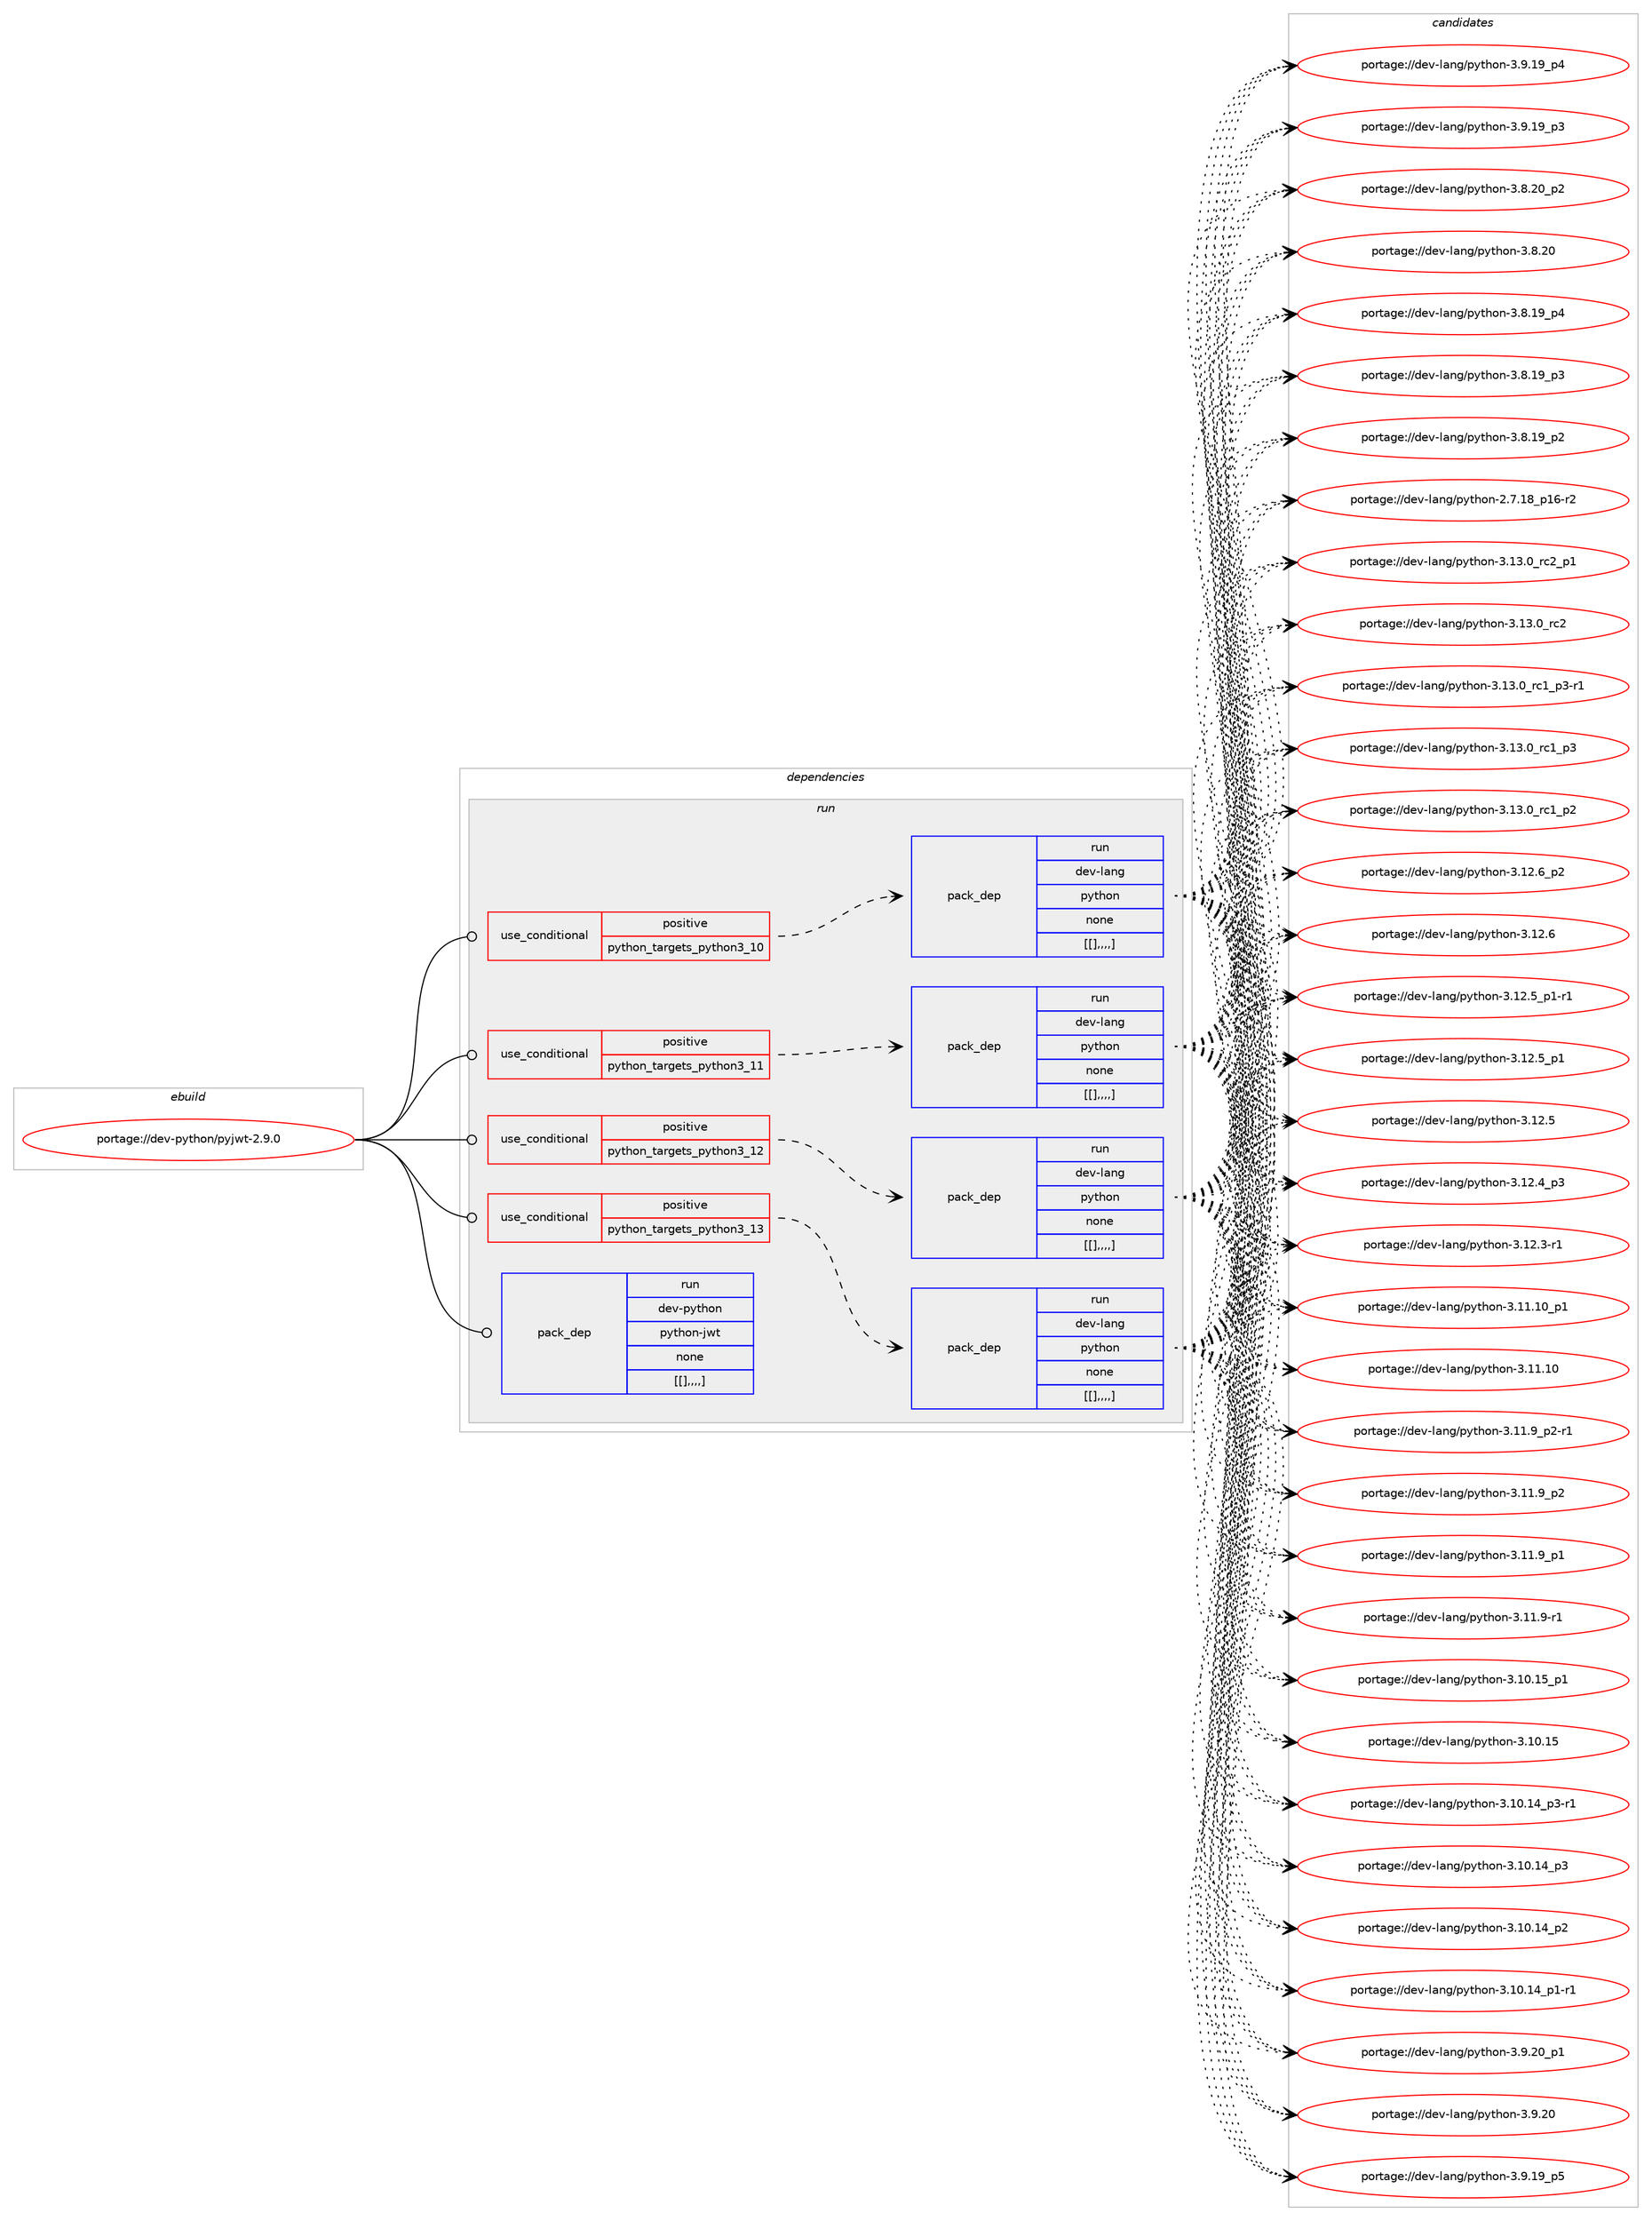 digraph prolog {

# *************
# Graph options
# *************

newrank=true;
concentrate=true;
compound=true;
graph [rankdir=LR,fontname=Helvetica,fontsize=10,ranksep=1.5];#, ranksep=2.5, nodesep=0.2];
edge  [arrowhead=vee];
node  [fontname=Helvetica,fontsize=10];

# **********
# The ebuild
# **********

subgraph cluster_leftcol {
color=gray;
label=<<i>ebuild</i>>;
id [label="portage://dev-python/pyjwt-2.9.0", color=red, width=4, href="../dev-python/pyjwt-2.9.0.svg"];
}

# ****************
# The dependencies
# ****************

subgraph cluster_midcol {
color=gray;
label=<<i>dependencies</i>>;
subgraph cluster_compile {
fillcolor="#eeeeee";
style=filled;
label=<<i>compile</i>>;
}
subgraph cluster_compileandrun {
fillcolor="#eeeeee";
style=filled;
label=<<i>compile and run</i>>;
}
subgraph cluster_run {
fillcolor="#eeeeee";
style=filled;
label=<<i>run</i>>;
subgraph cond38521 {
dependency159489 [label=<<TABLE BORDER="0" CELLBORDER="1" CELLSPACING="0" CELLPADDING="4"><TR><TD ROWSPAN="3" CELLPADDING="10">use_conditional</TD></TR><TR><TD>positive</TD></TR><TR><TD>python_targets_python3_10</TD></TR></TABLE>>, shape=none, color=red];
subgraph pack119743 {
dependency159490 [label=<<TABLE BORDER="0" CELLBORDER="1" CELLSPACING="0" CELLPADDING="4" WIDTH="220"><TR><TD ROWSPAN="6" CELLPADDING="30">pack_dep</TD></TR><TR><TD WIDTH="110">run</TD></TR><TR><TD>dev-lang</TD></TR><TR><TD>python</TD></TR><TR><TD>none</TD></TR><TR><TD>[[],,,,]</TD></TR></TABLE>>, shape=none, color=blue];
}
dependency159489:e -> dependency159490:w [weight=20,style="dashed",arrowhead="vee"];
}
id:e -> dependency159489:w [weight=20,style="solid",arrowhead="odot"];
subgraph cond38522 {
dependency159491 [label=<<TABLE BORDER="0" CELLBORDER="1" CELLSPACING="0" CELLPADDING="4"><TR><TD ROWSPAN="3" CELLPADDING="10">use_conditional</TD></TR><TR><TD>positive</TD></TR><TR><TD>python_targets_python3_11</TD></TR></TABLE>>, shape=none, color=red];
subgraph pack119744 {
dependency159492 [label=<<TABLE BORDER="0" CELLBORDER="1" CELLSPACING="0" CELLPADDING="4" WIDTH="220"><TR><TD ROWSPAN="6" CELLPADDING="30">pack_dep</TD></TR><TR><TD WIDTH="110">run</TD></TR><TR><TD>dev-lang</TD></TR><TR><TD>python</TD></TR><TR><TD>none</TD></TR><TR><TD>[[],,,,]</TD></TR></TABLE>>, shape=none, color=blue];
}
dependency159491:e -> dependency159492:w [weight=20,style="dashed",arrowhead="vee"];
}
id:e -> dependency159491:w [weight=20,style="solid",arrowhead="odot"];
subgraph cond38523 {
dependency159493 [label=<<TABLE BORDER="0" CELLBORDER="1" CELLSPACING="0" CELLPADDING="4"><TR><TD ROWSPAN="3" CELLPADDING="10">use_conditional</TD></TR><TR><TD>positive</TD></TR><TR><TD>python_targets_python3_12</TD></TR></TABLE>>, shape=none, color=red];
subgraph pack119745 {
dependency159494 [label=<<TABLE BORDER="0" CELLBORDER="1" CELLSPACING="0" CELLPADDING="4" WIDTH="220"><TR><TD ROWSPAN="6" CELLPADDING="30">pack_dep</TD></TR><TR><TD WIDTH="110">run</TD></TR><TR><TD>dev-lang</TD></TR><TR><TD>python</TD></TR><TR><TD>none</TD></TR><TR><TD>[[],,,,]</TD></TR></TABLE>>, shape=none, color=blue];
}
dependency159493:e -> dependency159494:w [weight=20,style="dashed",arrowhead="vee"];
}
id:e -> dependency159493:w [weight=20,style="solid",arrowhead="odot"];
subgraph cond38524 {
dependency159495 [label=<<TABLE BORDER="0" CELLBORDER="1" CELLSPACING="0" CELLPADDING="4"><TR><TD ROWSPAN="3" CELLPADDING="10">use_conditional</TD></TR><TR><TD>positive</TD></TR><TR><TD>python_targets_python3_13</TD></TR></TABLE>>, shape=none, color=red];
subgraph pack119746 {
dependency159496 [label=<<TABLE BORDER="0" CELLBORDER="1" CELLSPACING="0" CELLPADDING="4" WIDTH="220"><TR><TD ROWSPAN="6" CELLPADDING="30">pack_dep</TD></TR><TR><TD WIDTH="110">run</TD></TR><TR><TD>dev-lang</TD></TR><TR><TD>python</TD></TR><TR><TD>none</TD></TR><TR><TD>[[],,,,]</TD></TR></TABLE>>, shape=none, color=blue];
}
dependency159495:e -> dependency159496:w [weight=20,style="dashed",arrowhead="vee"];
}
id:e -> dependency159495:w [weight=20,style="solid",arrowhead="odot"];
subgraph pack119747 {
dependency159497 [label=<<TABLE BORDER="0" CELLBORDER="1" CELLSPACING="0" CELLPADDING="4" WIDTH="220"><TR><TD ROWSPAN="6" CELLPADDING="30">pack_dep</TD></TR><TR><TD WIDTH="110">run</TD></TR><TR><TD>dev-python</TD></TR><TR><TD>python-jwt</TD></TR><TR><TD>none</TD></TR><TR><TD>[[],,,,]</TD></TR></TABLE>>, shape=none, color=blue];
}
id:e -> dependency159497:w [weight=20,style="solid",arrowhead="odot"];
}
}

# **************
# The candidates
# **************

subgraph cluster_choices {
rank=same;
color=gray;
label=<<i>candidates</i>>;

subgraph choice119743 {
color=black;
nodesep=1;
choice100101118451089711010347112121116104111110455146495146489511499509511249 [label="portage://dev-lang/python-3.13.0_rc2_p1", color=red, width=4,href="../dev-lang/python-3.13.0_rc2_p1.svg"];
choice10010111845108971101034711212111610411111045514649514648951149950 [label="portage://dev-lang/python-3.13.0_rc2", color=red, width=4,href="../dev-lang/python-3.13.0_rc2.svg"];
choice1001011184510897110103471121211161041111104551464951464895114994995112514511449 [label="portage://dev-lang/python-3.13.0_rc1_p3-r1", color=red, width=4,href="../dev-lang/python-3.13.0_rc1_p3-r1.svg"];
choice100101118451089711010347112121116104111110455146495146489511499499511251 [label="portage://dev-lang/python-3.13.0_rc1_p3", color=red, width=4,href="../dev-lang/python-3.13.0_rc1_p3.svg"];
choice100101118451089711010347112121116104111110455146495146489511499499511250 [label="portage://dev-lang/python-3.13.0_rc1_p2", color=red, width=4,href="../dev-lang/python-3.13.0_rc1_p2.svg"];
choice100101118451089711010347112121116104111110455146495046549511250 [label="portage://dev-lang/python-3.12.6_p2", color=red, width=4,href="../dev-lang/python-3.12.6_p2.svg"];
choice10010111845108971101034711212111610411111045514649504654 [label="portage://dev-lang/python-3.12.6", color=red, width=4,href="../dev-lang/python-3.12.6.svg"];
choice1001011184510897110103471121211161041111104551464950465395112494511449 [label="portage://dev-lang/python-3.12.5_p1-r1", color=red, width=4,href="../dev-lang/python-3.12.5_p1-r1.svg"];
choice100101118451089711010347112121116104111110455146495046539511249 [label="portage://dev-lang/python-3.12.5_p1", color=red, width=4,href="../dev-lang/python-3.12.5_p1.svg"];
choice10010111845108971101034711212111610411111045514649504653 [label="portage://dev-lang/python-3.12.5", color=red, width=4,href="../dev-lang/python-3.12.5.svg"];
choice100101118451089711010347112121116104111110455146495046529511251 [label="portage://dev-lang/python-3.12.4_p3", color=red, width=4,href="../dev-lang/python-3.12.4_p3.svg"];
choice100101118451089711010347112121116104111110455146495046514511449 [label="portage://dev-lang/python-3.12.3-r1", color=red, width=4,href="../dev-lang/python-3.12.3-r1.svg"];
choice10010111845108971101034711212111610411111045514649494649489511249 [label="portage://dev-lang/python-3.11.10_p1", color=red, width=4,href="../dev-lang/python-3.11.10_p1.svg"];
choice1001011184510897110103471121211161041111104551464949464948 [label="portage://dev-lang/python-3.11.10", color=red, width=4,href="../dev-lang/python-3.11.10.svg"];
choice1001011184510897110103471121211161041111104551464949465795112504511449 [label="portage://dev-lang/python-3.11.9_p2-r1", color=red, width=4,href="../dev-lang/python-3.11.9_p2-r1.svg"];
choice100101118451089711010347112121116104111110455146494946579511250 [label="portage://dev-lang/python-3.11.9_p2", color=red, width=4,href="../dev-lang/python-3.11.9_p2.svg"];
choice100101118451089711010347112121116104111110455146494946579511249 [label="portage://dev-lang/python-3.11.9_p1", color=red, width=4,href="../dev-lang/python-3.11.9_p1.svg"];
choice100101118451089711010347112121116104111110455146494946574511449 [label="portage://dev-lang/python-3.11.9-r1", color=red, width=4,href="../dev-lang/python-3.11.9-r1.svg"];
choice10010111845108971101034711212111610411111045514649484649539511249 [label="portage://dev-lang/python-3.10.15_p1", color=red, width=4,href="../dev-lang/python-3.10.15_p1.svg"];
choice1001011184510897110103471121211161041111104551464948464953 [label="portage://dev-lang/python-3.10.15", color=red, width=4,href="../dev-lang/python-3.10.15.svg"];
choice100101118451089711010347112121116104111110455146494846495295112514511449 [label="portage://dev-lang/python-3.10.14_p3-r1", color=red, width=4,href="../dev-lang/python-3.10.14_p3-r1.svg"];
choice10010111845108971101034711212111610411111045514649484649529511251 [label="portage://dev-lang/python-3.10.14_p3", color=red, width=4,href="../dev-lang/python-3.10.14_p3.svg"];
choice10010111845108971101034711212111610411111045514649484649529511250 [label="portage://dev-lang/python-3.10.14_p2", color=red, width=4,href="../dev-lang/python-3.10.14_p2.svg"];
choice100101118451089711010347112121116104111110455146494846495295112494511449 [label="portage://dev-lang/python-3.10.14_p1-r1", color=red, width=4,href="../dev-lang/python-3.10.14_p1-r1.svg"];
choice100101118451089711010347112121116104111110455146574650489511249 [label="portage://dev-lang/python-3.9.20_p1", color=red, width=4,href="../dev-lang/python-3.9.20_p1.svg"];
choice10010111845108971101034711212111610411111045514657465048 [label="portage://dev-lang/python-3.9.20", color=red, width=4,href="../dev-lang/python-3.9.20.svg"];
choice100101118451089711010347112121116104111110455146574649579511253 [label="portage://dev-lang/python-3.9.19_p5", color=red, width=4,href="../dev-lang/python-3.9.19_p5.svg"];
choice100101118451089711010347112121116104111110455146574649579511252 [label="portage://dev-lang/python-3.9.19_p4", color=red, width=4,href="../dev-lang/python-3.9.19_p4.svg"];
choice100101118451089711010347112121116104111110455146574649579511251 [label="portage://dev-lang/python-3.9.19_p3", color=red, width=4,href="../dev-lang/python-3.9.19_p3.svg"];
choice100101118451089711010347112121116104111110455146564650489511250 [label="portage://dev-lang/python-3.8.20_p2", color=red, width=4,href="../dev-lang/python-3.8.20_p2.svg"];
choice10010111845108971101034711212111610411111045514656465048 [label="portage://dev-lang/python-3.8.20", color=red, width=4,href="../dev-lang/python-3.8.20.svg"];
choice100101118451089711010347112121116104111110455146564649579511252 [label="portage://dev-lang/python-3.8.19_p4", color=red, width=4,href="../dev-lang/python-3.8.19_p4.svg"];
choice100101118451089711010347112121116104111110455146564649579511251 [label="portage://dev-lang/python-3.8.19_p3", color=red, width=4,href="../dev-lang/python-3.8.19_p3.svg"];
choice100101118451089711010347112121116104111110455146564649579511250 [label="portage://dev-lang/python-3.8.19_p2", color=red, width=4,href="../dev-lang/python-3.8.19_p2.svg"];
choice100101118451089711010347112121116104111110455046554649569511249544511450 [label="portage://dev-lang/python-2.7.18_p16-r2", color=red, width=4,href="../dev-lang/python-2.7.18_p16-r2.svg"];
dependency159490:e -> choice100101118451089711010347112121116104111110455146495146489511499509511249:w [style=dotted,weight="100"];
dependency159490:e -> choice10010111845108971101034711212111610411111045514649514648951149950:w [style=dotted,weight="100"];
dependency159490:e -> choice1001011184510897110103471121211161041111104551464951464895114994995112514511449:w [style=dotted,weight="100"];
dependency159490:e -> choice100101118451089711010347112121116104111110455146495146489511499499511251:w [style=dotted,weight="100"];
dependency159490:e -> choice100101118451089711010347112121116104111110455146495146489511499499511250:w [style=dotted,weight="100"];
dependency159490:e -> choice100101118451089711010347112121116104111110455146495046549511250:w [style=dotted,weight="100"];
dependency159490:e -> choice10010111845108971101034711212111610411111045514649504654:w [style=dotted,weight="100"];
dependency159490:e -> choice1001011184510897110103471121211161041111104551464950465395112494511449:w [style=dotted,weight="100"];
dependency159490:e -> choice100101118451089711010347112121116104111110455146495046539511249:w [style=dotted,weight="100"];
dependency159490:e -> choice10010111845108971101034711212111610411111045514649504653:w [style=dotted,weight="100"];
dependency159490:e -> choice100101118451089711010347112121116104111110455146495046529511251:w [style=dotted,weight="100"];
dependency159490:e -> choice100101118451089711010347112121116104111110455146495046514511449:w [style=dotted,weight="100"];
dependency159490:e -> choice10010111845108971101034711212111610411111045514649494649489511249:w [style=dotted,weight="100"];
dependency159490:e -> choice1001011184510897110103471121211161041111104551464949464948:w [style=dotted,weight="100"];
dependency159490:e -> choice1001011184510897110103471121211161041111104551464949465795112504511449:w [style=dotted,weight="100"];
dependency159490:e -> choice100101118451089711010347112121116104111110455146494946579511250:w [style=dotted,weight="100"];
dependency159490:e -> choice100101118451089711010347112121116104111110455146494946579511249:w [style=dotted,weight="100"];
dependency159490:e -> choice100101118451089711010347112121116104111110455146494946574511449:w [style=dotted,weight="100"];
dependency159490:e -> choice10010111845108971101034711212111610411111045514649484649539511249:w [style=dotted,weight="100"];
dependency159490:e -> choice1001011184510897110103471121211161041111104551464948464953:w [style=dotted,weight="100"];
dependency159490:e -> choice100101118451089711010347112121116104111110455146494846495295112514511449:w [style=dotted,weight="100"];
dependency159490:e -> choice10010111845108971101034711212111610411111045514649484649529511251:w [style=dotted,weight="100"];
dependency159490:e -> choice10010111845108971101034711212111610411111045514649484649529511250:w [style=dotted,weight="100"];
dependency159490:e -> choice100101118451089711010347112121116104111110455146494846495295112494511449:w [style=dotted,weight="100"];
dependency159490:e -> choice100101118451089711010347112121116104111110455146574650489511249:w [style=dotted,weight="100"];
dependency159490:e -> choice10010111845108971101034711212111610411111045514657465048:w [style=dotted,weight="100"];
dependency159490:e -> choice100101118451089711010347112121116104111110455146574649579511253:w [style=dotted,weight="100"];
dependency159490:e -> choice100101118451089711010347112121116104111110455146574649579511252:w [style=dotted,weight="100"];
dependency159490:e -> choice100101118451089711010347112121116104111110455146574649579511251:w [style=dotted,weight="100"];
dependency159490:e -> choice100101118451089711010347112121116104111110455146564650489511250:w [style=dotted,weight="100"];
dependency159490:e -> choice10010111845108971101034711212111610411111045514656465048:w [style=dotted,weight="100"];
dependency159490:e -> choice100101118451089711010347112121116104111110455146564649579511252:w [style=dotted,weight="100"];
dependency159490:e -> choice100101118451089711010347112121116104111110455146564649579511251:w [style=dotted,weight="100"];
dependency159490:e -> choice100101118451089711010347112121116104111110455146564649579511250:w [style=dotted,weight="100"];
dependency159490:e -> choice100101118451089711010347112121116104111110455046554649569511249544511450:w [style=dotted,weight="100"];
}
subgraph choice119744 {
color=black;
nodesep=1;
choice100101118451089711010347112121116104111110455146495146489511499509511249 [label="portage://dev-lang/python-3.13.0_rc2_p1", color=red, width=4,href="../dev-lang/python-3.13.0_rc2_p1.svg"];
choice10010111845108971101034711212111610411111045514649514648951149950 [label="portage://dev-lang/python-3.13.0_rc2", color=red, width=4,href="../dev-lang/python-3.13.0_rc2.svg"];
choice1001011184510897110103471121211161041111104551464951464895114994995112514511449 [label="portage://dev-lang/python-3.13.0_rc1_p3-r1", color=red, width=4,href="../dev-lang/python-3.13.0_rc1_p3-r1.svg"];
choice100101118451089711010347112121116104111110455146495146489511499499511251 [label="portage://dev-lang/python-3.13.0_rc1_p3", color=red, width=4,href="../dev-lang/python-3.13.0_rc1_p3.svg"];
choice100101118451089711010347112121116104111110455146495146489511499499511250 [label="portage://dev-lang/python-3.13.0_rc1_p2", color=red, width=4,href="../dev-lang/python-3.13.0_rc1_p2.svg"];
choice100101118451089711010347112121116104111110455146495046549511250 [label="portage://dev-lang/python-3.12.6_p2", color=red, width=4,href="../dev-lang/python-3.12.6_p2.svg"];
choice10010111845108971101034711212111610411111045514649504654 [label="portage://dev-lang/python-3.12.6", color=red, width=4,href="../dev-lang/python-3.12.6.svg"];
choice1001011184510897110103471121211161041111104551464950465395112494511449 [label="portage://dev-lang/python-3.12.5_p1-r1", color=red, width=4,href="../dev-lang/python-3.12.5_p1-r1.svg"];
choice100101118451089711010347112121116104111110455146495046539511249 [label="portage://dev-lang/python-3.12.5_p1", color=red, width=4,href="../dev-lang/python-3.12.5_p1.svg"];
choice10010111845108971101034711212111610411111045514649504653 [label="portage://dev-lang/python-3.12.5", color=red, width=4,href="../dev-lang/python-3.12.5.svg"];
choice100101118451089711010347112121116104111110455146495046529511251 [label="portage://dev-lang/python-3.12.4_p3", color=red, width=4,href="../dev-lang/python-3.12.4_p3.svg"];
choice100101118451089711010347112121116104111110455146495046514511449 [label="portage://dev-lang/python-3.12.3-r1", color=red, width=4,href="../dev-lang/python-3.12.3-r1.svg"];
choice10010111845108971101034711212111610411111045514649494649489511249 [label="portage://dev-lang/python-3.11.10_p1", color=red, width=4,href="../dev-lang/python-3.11.10_p1.svg"];
choice1001011184510897110103471121211161041111104551464949464948 [label="portage://dev-lang/python-3.11.10", color=red, width=4,href="../dev-lang/python-3.11.10.svg"];
choice1001011184510897110103471121211161041111104551464949465795112504511449 [label="portage://dev-lang/python-3.11.9_p2-r1", color=red, width=4,href="../dev-lang/python-3.11.9_p2-r1.svg"];
choice100101118451089711010347112121116104111110455146494946579511250 [label="portage://dev-lang/python-3.11.9_p2", color=red, width=4,href="../dev-lang/python-3.11.9_p2.svg"];
choice100101118451089711010347112121116104111110455146494946579511249 [label="portage://dev-lang/python-3.11.9_p1", color=red, width=4,href="../dev-lang/python-3.11.9_p1.svg"];
choice100101118451089711010347112121116104111110455146494946574511449 [label="portage://dev-lang/python-3.11.9-r1", color=red, width=4,href="../dev-lang/python-3.11.9-r1.svg"];
choice10010111845108971101034711212111610411111045514649484649539511249 [label="portage://dev-lang/python-3.10.15_p1", color=red, width=4,href="../dev-lang/python-3.10.15_p1.svg"];
choice1001011184510897110103471121211161041111104551464948464953 [label="portage://dev-lang/python-3.10.15", color=red, width=4,href="../dev-lang/python-3.10.15.svg"];
choice100101118451089711010347112121116104111110455146494846495295112514511449 [label="portage://dev-lang/python-3.10.14_p3-r1", color=red, width=4,href="../dev-lang/python-3.10.14_p3-r1.svg"];
choice10010111845108971101034711212111610411111045514649484649529511251 [label="portage://dev-lang/python-3.10.14_p3", color=red, width=4,href="../dev-lang/python-3.10.14_p3.svg"];
choice10010111845108971101034711212111610411111045514649484649529511250 [label="portage://dev-lang/python-3.10.14_p2", color=red, width=4,href="../dev-lang/python-3.10.14_p2.svg"];
choice100101118451089711010347112121116104111110455146494846495295112494511449 [label="portage://dev-lang/python-3.10.14_p1-r1", color=red, width=4,href="../dev-lang/python-3.10.14_p1-r1.svg"];
choice100101118451089711010347112121116104111110455146574650489511249 [label="portage://dev-lang/python-3.9.20_p1", color=red, width=4,href="../dev-lang/python-3.9.20_p1.svg"];
choice10010111845108971101034711212111610411111045514657465048 [label="portage://dev-lang/python-3.9.20", color=red, width=4,href="../dev-lang/python-3.9.20.svg"];
choice100101118451089711010347112121116104111110455146574649579511253 [label="portage://dev-lang/python-3.9.19_p5", color=red, width=4,href="../dev-lang/python-3.9.19_p5.svg"];
choice100101118451089711010347112121116104111110455146574649579511252 [label="portage://dev-lang/python-3.9.19_p4", color=red, width=4,href="../dev-lang/python-3.9.19_p4.svg"];
choice100101118451089711010347112121116104111110455146574649579511251 [label="portage://dev-lang/python-3.9.19_p3", color=red, width=4,href="../dev-lang/python-3.9.19_p3.svg"];
choice100101118451089711010347112121116104111110455146564650489511250 [label="portage://dev-lang/python-3.8.20_p2", color=red, width=4,href="../dev-lang/python-3.8.20_p2.svg"];
choice10010111845108971101034711212111610411111045514656465048 [label="portage://dev-lang/python-3.8.20", color=red, width=4,href="../dev-lang/python-3.8.20.svg"];
choice100101118451089711010347112121116104111110455146564649579511252 [label="portage://dev-lang/python-3.8.19_p4", color=red, width=4,href="../dev-lang/python-3.8.19_p4.svg"];
choice100101118451089711010347112121116104111110455146564649579511251 [label="portage://dev-lang/python-3.8.19_p3", color=red, width=4,href="../dev-lang/python-3.8.19_p3.svg"];
choice100101118451089711010347112121116104111110455146564649579511250 [label="portage://dev-lang/python-3.8.19_p2", color=red, width=4,href="../dev-lang/python-3.8.19_p2.svg"];
choice100101118451089711010347112121116104111110455046554649569511249544511450 [label="portage://dev-lang/python-2.7.18_p16-r2", color=red, width=4,href="../dev-lang/python-2.7.18_p16-r2.svg"];
dependency159492:e -> choice100101118451089711010347112121116104111110455146495146489511499509511249:w [style=dotted,weight="100"];
dependency159492:e -> choice10010111845108971101034711212111610411111045514649514648951149950:w [style=dotted,weight="100"];
dependency159492:e -> choice1001011184510897110103471121211161041111104551464951464895114994995112514511449:w [style=dotted,weight="100"];
dependency159492:e -> choice100101118451089711010347112121116104111110455146495146489511499499511251:w [style=dotted,weight="100"];
dependency159492:e -> choice100101118451089711010347112121116104111110455146495146489511499499511250:w [style=dotted,weight="100"];
dependency159492:e -> choice100101118451089711010347112121116104111110455146495046549511250:w [style=dotted,weight="100"];
dependency159492:e -> choice10010111845108971101034711212111610411111045514649504654:w [style=dotted,weight="100"];
dependency159492:e -> choice1001011184510897110103471121211161041111104551464950465395112494511449:w [style=dotted,weight="100"];
dependency159492:e -> choice100101118451089711010347112121116104111110455146495046539511249:w [style=dotted,weight="100"];
dependency159492:e -> choice10010111845108971101034711212111610411111045514649504653:w [style=dotted,weight="100"];
dependency159492:e -> choice100101118451089711010347112121116104111110455146495046529511251:w [style=dotted,weight="100"];
dependency159492:e -> choice100101118451089711010347112121116104111110455146495046514511449:w [style=dotted,weight="100"];
dependency159492:e -> choice10010111845108971101034711212111610411111045514649494649489511249:w [style=dotted,weight="100"];
dependency159492:e -> choice1001011184510897110103471121211161041111104551464949464948:w [style=dotted,weight="100"];
dependency159492:e -> choice1001011184510897110103471121211161041111104551464949465795112504511449:w [style=dotted,weight="100"];
dependency159492:e -> choice100101118451089711010347112121116104111110455146494946579511250:w [style=dotted,weight="100"];
dependency159492:e -> choice100101118451089711010347112121116104111110455146494946579511249:w [style=dotted,weight="100"];
dependency159492:e -> choice100101118451089711010347112121116104111110455146494946574511449:w [style=dotted,weight="100"];
dependency159492:e -> choice10010111845108971101034711212111610411111045514649484649539511249:w [style=dotted,weight="100"];
dependency159492:e -> choice1001011184510897110103471121211161041111104551464948464953:w [style=dotted,weight="100"];
dependency159492:e -> choice100101118451089711010347112121116104111110455146494846495295112514511449:w [style=dotted,weight="100"];
dependency159492:e -> choice10010111845108971101034711212111610411111045514649484649529511251:w [style=dotted,weight="100"];
dependency159492:e -> choice10010111845108971101034711212111610411111045514649484649529511250:w [style=dotted,weight="100"];
dependency159492:e -> choice100101118451089711010347112121116104111110455146494846495295112494511449:w [style=dotted,weight="100"];
dependency159492:e -> choice100101118451089711010347112121116104111110455146574650489511249:w [style=dotted,weight="100"];
dependency159492:e -> choice10010111845108971101034711212111610411111045514657465048:w [style=dotted,weight="100"];
dependency159492:e -> choice100101118451089711010347112121116104111110455146574649579511253:w [style=dotted,weight="100"];
dependency159492:e -> choice100101118451089711010347112121116104111110455146574649579511252:w [style=dotted,weight="100"];
dependency159492:e -> choice100101118451089711010347112121116104111110455146574649579511251:w [style=dotted,weight="100"];
dependency159492:e -> choice100101118451089711010347112121116104111110455146564650489511250:w [style=dotted,weight="100"];
dependency159492:e -> choice10010111845108971101034711212111610411111045514656465048:w [style=dotted,weight="100"];
dependency159492:e -> choice100101118451089711010347112121116104111110455146564649579511252:w [style=dotted,weight="100"];
dependency159492:e -> choice100101118451089711010347112121116104111110455146564649579511251:w [style=dotted,weight="100"];
dependency159492:e -> choice100101118451089711010347112121116104111110455146564649579511250:w [style=dotted,weight="100"];
dependency159492:e -> choice100101118451089711010347112121116104111110455046554649569511249544511450:w [style=dotted,weight="100"];
}
subgraph choice119745 {
color=black;
nodesep=1;
choice100101118451089711010347112121116104111110455146495146489511499509511249 [label="portage://dev-lang/python-3.13.0_rc2_p1", color=red, width=4,href="../dev-lang/python-3.13.0_rc2_p1.svg"];
choice10010111845108971101034711212111610411111045514649514648951149950 [label="portage://dev-lang/python-3.13.0_rc2", color=red, width=4,href="../dev-lang/python-3.13.0_rc2.svg"];
choice1001011184510897110103471121211161041111104551464951464895114994995112514511449 [label="portage://dev-lang/python-3.13.0_rc1_p3-r1", color=red, width=4,href="../dev-lang/python-3.13.0_rc1_p3-r1.svg"];
choice100101118451089711010347112121116104111110455146495146489511499499511251 [label="portage://dev-lang/python-3.13.0_rc1_p3", color=red, width=4,href="../dev-lang/python-3.13.0_rc1_p3.svg"];
choice100101118451089711010347112121116104111110455146495146489511499499511250 [label="portage://dev-lang/python-3.13.0_rc1_p2", color=red, width=4,href="../dev-lang/python-3.13.0_rc1_p2.svg"];
choice100101118451089711010347112121116104111110455146495046549511250 [label="portage://dev-lang/python-3.12.6_p2", color=red, width=4,href="../dev-lang/python-3.12.6_p2.svg"];
choice10010111845108971101034711212111610411111045514649504654 [label="portage://dev-lang/python-3.12.6", color=red, width=4,href="../dev-lang/python-3.12.6.svg"];
choice1001011184510897110103471121211161041111104551464950465395112494511449 [label="portage://dev-lang/python-3.12.5_p1-r1", color=red, width=4,href="../dev-lang/python-3.12.5_p1-r1.svg"];
choice100101118451089711010347112121116104111110455146495046539511249 [label="portage://dev-lang/python-3.12.5_p1", color=red, width=4,href="../dev-lang/python-3.12.5_p1.svg"];
choice10010111845108971101034711212111610411111045514649504653 [label="portage://dev-lang/python-3.12.5", color=red, width=4,href="../dev-lang/python-3.12.5.svg"];
choice100101118451089711010347112121116104111110455146495046529511251 [label="portage://dev-lang/python-3.12.4_p3", color=red, width=4,href="../dev-lang/python-3.12.4_p3.svg"];
choice100101118451089711010347112121116104111110455146495046514511449 [label="portage://dev-lang/python-3.12.3-r1", color=red, width=4,href="../dev-lang/python-3.12.3-r1.svg"];
choice10010111845108971101034711212111610411111045514649494649489511249 [label="portage://dev-lang/python-3.11.10_p1", color=red, width=4,href="../dev-lang/python-3.11.10_p1.svg"];
choice1001011184510897110103471121211161041111104551464949464948 [label="portage://dev-lang/python-3.11.10", color=red, width=4,href="../dev-lang/python-3.11.10.svg"];
choice1001011184510897110103471121211161041111104551464949465795112504511449 [label="portage://dev-lang/python-3.11.9_p2-r1", color=red, width=4,href="../dev-lang/python-3.11.9_p2-r1.svg"];
choice100101118451089711010347112121116104111110455146494946579511250 [label="portage://dev-lang/python-3.11.9_p2", color=red, width=4,href="../dev-lang/python-3.11.9_p2.svg"];
choice100101118451089711010347112121116104111110455146494946579511249 [label="portage://dev-lang/python-3.11.9_p1", color=red, width=4,href="../dev-lang/python-3.11.9_p1.svg"];
choice100101118451089711010347112121116104111110455146494946574511449 [label="portage://dev-lang/python-3.11.9-r1", color=red, width=4,href="../dev-lang/python-3.11.9-r1.svg"];
choice10010111845108971101034711212111610411111045514649484649539511249 [label="portage://dev-lang/python-3.10.15_p1", color=red, width=4,href="../dev-lang/python-3.10.15_p1.svg"];
choice1001011184510897110103471121211161041111104551464948464953 [label="portage://dev-lang/python-3.10.15", color=red, width=4,href="../dev-lang/python-3.10.15.svg"];
choice100101118451089711010347112121116104111110455146494846495295112514511449 [label="portage://dev-lang/python-3.10.14_p3-r1", color=red, width=4,href="../dev-lang/python-3.10.14_p3-r1.svg"];
choice10010111845108971101034711212111610411111045514649484649529511251 [label="portage://dev-lang/python-3.10.14_p3", color=red, width=4,href="../dev-lang/python-3.10.14_p3.svg"];
choice10010111845108971101034711212111610411111045514649484649529511250 [label="portage://dev-lang/python-3.10.14_p2", color=red, width=4,href="../dev-lang/python-3.10.14_p2.svg"];
choice100101118451089711010347112121116104111110455146494846495295112494511449 [label="portage://dev-lang/python-3.10.14_p1-r1", color=red, width=4,href="../dev-lang/python-3.10.14_p1-r1.svg"];
choice100101118451089711010347112121116104111110455146574650489511249 [label="portage://dev-lang/python-3.9.20_p1", color=red, width=4,href="../dev-lang/python-3.9.20_p1.svg"];
choice10010111845108971101034711212111610411111045514657465048 [label="portage://dev-lang/python-3.9.20", color=red, width=4,href="../dev-lang/python-3.9.20.svg"];
choice100101118451089711010347112121116104111110455146574649579511253 [label="portage://dev-lang/python-3.9.19_p5", color=red, width=4,href="../dev-lang/python-3.9.19_p5.svg"];
choice100101118451089711010347112121116104111110455146574649579511252 [label="portage://dev-lang/python-3.9.19_p4", color=red, width=4,href="../dev-lang/python-3.9.19_p4.svg"];
choice100101118451089711010347112121116104111110455146574649579511251 [label="portage://dev-lang/python-3.9.19_p3", color=red, width=4,href="../dev-lang/python-3.9.19_p3.svg"];
choice100101118451089711010347112121116104111110455146564650489511250 [label="portage://dev-lang/python-3.8.20_p2", color=red, width=4,href="../dev-lang/python-3.8.20_p2.svg"];
choice10010111845108971101034711212111610411111045514656465048 [label="portage://dev-lang/python-3.8.20", color=red, width=4,href="../dev-lang/python-3.8.20.svg"];
choice100101118451089711010347112121116104111110455146564649579511252 [label="portage://dev-lang/python-3.8.19_p4", color=red, width=4,href="../dev-lang/python-3.8.19_p4.svg"];
choice100101118451089711010347112121116104111110455146564649579511251 [label="portage://dev-lang/python-3.8.19_p3", color=red, width=4,href="../dev-lang/python-3.8.19_p3.svg"];
choice100101118451089711010347112121116104111110455146564649579511250 [label="portage://dev-lang/python-3.8.19_p2", color=red, width=4,href="../dev-lang/python-3.8.19_p2.svg"];
choice100101118451089711010347112121116104111110455046554649569511249544511450 [label="portage://dev-lang/python-2.7.18_p16-r2", color=red, width=4,href="../dev-lang/python-2.7.18_p16-r2.svg"];
dependency159494:e -> choice100101118451089711010347112121116104111110455146495146489511499509511249:w [style=dotted,weight="100"];
dependency159494:e -> choice10010111845108971101034711212111610411111045514649514648951149950:w [style=dotted,weight="100"];
dependency159494:e -> choice1001011184510897110103471121211161041111104551464951464895114994995112514511449:w [style=dotted,weight="100"];
dependency159494:e -> choice100101118451089711010347112121116104111110455146495146489511499499511251:w [style=dotted,weight="100"];
dependency159494:e -> choice100101118451089711010347112121116104111110455146495146489511499499511250:w [style=dotted,weight="100"];
dependency159494:e -> choice100101118451089711010347112121116104111110455146495046549511250:w [style=dotted,weight="100"];
dependency159494:e -> choice10010111845108971101034711212111610411111045514649504654:w [style=dotted,weight="100"];
dependency159494:e -> choice1001011184510897110103471121211161041111104551464950465395112494511449:w [style=dotted,weight="100"];
dependency159494:e -> choice100101118451089711010347112121116104111110455146495046539511249:w [style=dotted,weight="100"];
dependency159494:e -> choice10010111845108971101034711212111610411111045514649504653:w [style=dotted,weight="100"];
dependency159494:e -> choice100101118451089711010347112121116104111110455146495046529511251:w [style=dotted,weight="100"];
dependency159494:e -> choice100101118451089711010347112121116104111110455146495046514511449:w [style=dotted,weight="100"];
dependency159494:e -> choice10010111845108971101034711212111610411111045514649494649489511249:w [style=dotted,weight="100"];
dependency159494:e -> choice1001011184510897110103471121211161041111104551464949464948:w [style=dotted,weight="100"];
dependency159494:e -> choice1001011184510897110103471121211161041111104551464949465795112504511449:w [style=dotted,weight="100"];
dependency159494:e -> choice100101118451089711010347112121116104111110455146494946579511250:w [style=dotted,weight="100"];
dependency159494:e -> choice100101118451089711010347112121116104111110455146494946579511249:w [style=dotted,weight="100"];
dependency159494:e -> choice100101118451089711010347112121116104111110455146494946574511449:w [style=dotted,weight="100"];
dependency159494:e -> choice10010111845108971101034711212111610411111045514649484649539511249:w [style=dotted,weight="100"];
dependency159494:e -> choice1001011184510897110103471121211161041111104551464948464953:w [style=dotted,weight="100"];
dependency159494:e -> choice100101118451089711010347112121116104111110455146494846495295112514511449:w [style=dotted,weight="100"];
dependency159494:e -> choice10010111845108971101034711212111610411111045514649484649529511251:w [style=dotted,weight="100"];
dependency159494:e -> choice10010111845108971101034711212111610411111045514649484649529511250:w [style=dotted,weight="100"];
dependency159494:e -> choice100101118451089711010347112121116104111110455146494846495295112494511449:w [style=dotted,weight="100"];
dependency159494:e -> choice100101118451089711010347112121116104111110455146574650489511249:w [style=dotted,weight="100"];
dependency159494:e -> choice10010111845108971101034711212111610411111045514657465048:w [style=dotted,weight="100"];
dependency159494:e -> choice100101118451089711010347112121116104111110455146574649579511253:w [style=dotted,weight="100"];
dependency159494:e -> choice100101118451089711010347112121116104111110455146574649579511252:w [style=dotted,weight="100"];
dependency159494:e -> choice100101118451089711010347112121116104111110455146574649579511251:w [style=dotted,weight="100"];
dependency159494:e -> choice100101118451089711010347112121116104111110455146564650489511250:w [style=dotted,weight="100"];
dependency159494:e -> choice10010111845108971101034711212111610411111045514656465048:w [style=dotted,weight="100"];
dependency159494:e -> choice100101118451089711010347112121116104111110455146564649579511252:w [style=dotted,weight="100"];
dependency159494:e -> choice100101118451089711010347112121116104111110455146564649579511251:w [style=dotted,weight="100"];
dependency159494:e -> choice100101118451089711010347112121116104111110455146564649579511250:w [style=dotted,weight="100"];
dependency159494:e -> choice100101118451089711010347112121116104111110455046554649569511249544511450:w [style=dotted,weight="100"];
}
subgraph choice119746 {
color=black;
nodesep=1;
choice100101118451089711010347112121116104111110455146495146489511499509511249 [label="portage://dev-lang/python-3.13.0_rc2_p1", color=red, width=4,href="../dev-lang/python-3.13.0_rc2_p1.svg"];
choice10010111845108971101034711212111610411111045514649514648951149950 [label="portage://dev-lang/python-3.13.0_rc2", color=red, width=4,href="../dev-lang/python-3.13.0_rc2.svg"];
choice1001011184510897110103471121211161041111104551464951464895114994995112514511449 [label="portage://dev-lang/python-3.13.0_rc1_p3-r1", color=red, width=4,href="../dev-lang/python-3.13.0_rc1_p3-r1.svg"];
choice100101118451089711010347112121116104111110455146495146489511499499511251 [label="portage://dev-lang/python-3.13.0_rc1_p3", color=red, width=4,href="../dev-lang/python-3.13.0_rc1_p3.svg"];
choice100101118451089711010347112121116104111110455146495146489511499499511250 [label="portage://dev-lang/python-3.13.0_rc1_p2", color=red, width=4,href="../dev-lang/python-3.13.0_rc1_p2.svg"];
choice100101118451089711010347112121116104111110455146495046549511250 [label="portage://dev-lang/python-3.12.6_p2", color=red, width=4,href="../dev-lang/python-3.12.6_p2.svg"];
choice10010111845108971101034711212111610411111045514649504654 [label="portage://dev-lang/python-3.12.6", color=red, width=4,href="../dev-lang/python-3.12.6.svg"];
choice1001011184510897110103471121211161041111104551464950465395112494511449 [label="portage://dev-lang/python-3.12.5_p1-r1", color=red, width=4,href="../dev-lang/python-3.12.5_p1-r1.svg"];
choice100101118451089711010347112121116104111110455146495046539511249 [label="portage://dev-lang/python-3.12.5_p1", color=red, width=4,href="../dev-lang/python-3.12.5_p1.svg"];
choice10010111845108971101034711212111610411111045514649504653 [label="portage://dev-lang/python-3.12.5", color=red, width=4,href="../dev-lang/python-3.12.5.svg"];
choice100101118451089711010347112121116104111110455146495046529511251 [label="portage://dev-lang/python-3.12.4_p3", color=red, width=4,href="../dev-lang/python-3.12.4_p3.svg"];
choice100101118451089711010347112121116104111110455146495046514511449 [label="portage://dev-lang/python-3.12.3-r1", color=red, width=4,href="../dev-lang/python-3.12.3-r1.svg"];
choice10010111845108971101034711212111610411111045514649494649489511249 [label="portage://dev-lang/python-3.11.10_p1", color=red, width=4,href="../dev-lang/python-3.11.10_p1.svg"];
choice1001011184510897110103471121211161041111104551464949464948 [label="portage://dev-lang/python-3.11.10", color=red, width=4,href="../dev-lang/python-3.11.10.svg"];
choice1001011184510897110103471121211161041111104551464949465795112504511449 [label="portage://dev-lang/python-3.11.9_p2-r1", color=red, width=4,href="../dev-lang/python-3.11.9_p2-r1.svg"];
choice100101118451089711010347112121116104111110455146494946579511250 [label="portage://dev-lang/python-3.11.9_p2", color=red, width=4,href="../dev-lang/python-3.11.9_p2.svg"];
choice100101118451089711010347112121116104111110455146494946579511249 [label="portage://dev-lang/python-3.11.9_p1", color=red, width=4,href="../dev-lang/python-3.11.9_p1.svg"];
choice100101118451089711010347112121116104111110455146494946574511449 [label="portage://dev-lang/python-3.11.9-r1", color=red, width=4,href="../dev-lang/python-3.11.9-r1.svg"];
choice10010111845108971101034711212111610411111045514649484649539511249 [label="portage://dev-lang/python-3.10.15_p1", color=red, width=4,href="../dev-lang/python-3.10.15_p1.svg"];
choice1001011184510897110103471121211161041111104551464948464953 [label="portage://dev-lang/python-3.10.15", color=red, width=4,href="../dev-lang/python-3.10.15.svg"];
choice100101118451089711010347112121116104111110455146494846495295112514511449 [label="portage://dev-lang/python-3.10.14_p3-r1", color=red, width=4,href="../dev-lang/python-3.10.14_p3-r1.svg"];
choice10010111845108971101034711212111610411111045514649484649529511251 [label="portage://dev-lang/python-3.10.14_p3", color=red, width=4,href="../dev-lang/python-3.10.14_p3.svg"];
choice10010111845108971101034711212111610411111045514649484649529511250 [label="portage://dev-lang/python-3.10.14_p2", color=red, width=4,href="../dev-lang/python-3.10.14_p2.svg"];
choice100101118451089711010347112121116104111110455146494846495295112494511449 [label="portage://dev-lang/python-3.10.14_p1-r1", color=red, width=4,href="../dev-lang/python-3.10.14_p1-r1.svg"];
choice100101118451089711010347112121116104111110455146574650489511249 [label="portage://dev-lang/python-3.9.20_p1", color=red, width=4,href="../dev-lang/python-3.9.20_p1.svg"];
choice10010111845108971101034711212111610411111045514657465048 [label="portage://dev-lang/python-3.9.20", color=red, width=4,href="../dev-lang/python-3.9.20.svg"];
choice100101118451089711010347112121116104111110455146574649579511253 [label="portage://dev-lang/python-3.9.19_p5", color=red, width=4,href="../dev-lang/python-3.9.19_p5.svg"];
choice100101118451089711010347112121116104111110455146574649579511252 [label="portage://dev-lang/python-3.9.19_p4", color=red, width=4,href="../dev-lang/python-3.9.19_p4.svg"];
choice100101118451089711010347112121116104111110455146574649579511251 [label="portage://dev-lang/python-3.9.19_p3", color=red, width=4,href="../dev-lang/python-3.9.19_p3.svg"];
choice100101118451089711010347112121116104111110455146564650489511250 [label="portage://dev-lang/python-3.8.20_p2", color=red, width=4,href="../dev-lang/python-3.8.20_p2.svg"];
choice10010111845108971101034711212111610411111045514656465048 [label="portage://dev-lang/python-3.8.20", color=red, width=4,href="../dev-lang/python-3.8.20.svg"];
choice100101118451089711010347112121116104111110455146564649579511252 [label="portage://dev-lang/python-3.8.19_p4", color=red, width=4,href="../dev-lang/python-3.8.19_p4.svg"];
choice100101118451089711010347112121116104111110455146564649579511251 [label="portage://dev-lang/python-3.8.19_p3", color=red, width=4,href="../dev-lang/python-3.8.19_p3.svg"];
choice100101118451089711010347112121116104111110455146564649579511250 [label="portage://dev-lang/python-3.8.19_p2", color=red, width=4,href="../dev-lang/python-3.8.19_p2.svg"];
choice100101118451089711010347112121116104111110455046554649569511249544511450 [label="portage://dev-lang/python-2.7.18_p16-r2", color=red, width=4,href="../dev-lang/python-2.7.18_p16-r2.svg"];
dependency159496:e -> choice100101118451089711010347112121116104111110455146495146489511499509511249:w [style=dotted,weight="100"];
dependency159496:e -> choice10010111845108971101034711212111610411111045514649514648951149950:w [style=dotted,weight="100"];
dependency159496:e -> choice1001011184510897110103471121211161041111104551464951464895114994995112514511449:w [style=dotted,weight="100"];
dependency159496:e -> choice100101118451089711010347112121116104111110455146495146489511499499511251:w [style=dotted,weight="100"];
dependency159496:e -> choice100101118451089711010347112121116104111110455146495146489511499499511250:w [style=dotted,weight="100"];
dependency159496:e -> choice100101118451089711010347112121116104111110455146495046549511250:w [style=dotted,weight="100"];
dependency159496:e -> choice10010111845108971101034711212111610411111045514649504654:w [style=dotted,weight="100"];
dependency159496:e -> choice1001011184510897110103471121211161041111104551464950465395112494511449:w [style=dotted,weight="100"];
dependency159496:e -> choice100101118451089711010347112121116104111110455146495046539511249:w [style=dotted,weight="100"];
dependency159496:e -> choice10010111845108971101034711212111610411111045514649504653:w [style=dotted,weight="100"];
dependency159496:e -> choice100101118451089711010347112121116104111110455146495046529511251:w [style=dotted,weight="100"];
dependency159496:e -> choice100101118451089711010347112121116104111110455146495046514511449:w [style=dotted,weight="100"];
dependency159496:e -> choice10010111845108971101034711212111610411111045514649494649489511249:w [style=dotted,weight="100"];
dependency159496:e -> choice1001011184510897110103471121211161041111104551464949464948:w [style=dotted,weight="100"];
dependency159496:e -> choice1001011184510897110103471121211161041111104551464949465795112504511449:w [style=dotted,weight="100"];
dependency159496:e -> choice100101118451089711010347112121116104111110455146494946579511250:w [style=dotted,weight="100"];
dependency159496:e -> choice100101118451089711010347112121116104111110455146494946579511249:w [style=dotted,weight="100"];
dependency159496:e -> choice100101118451089711010347112121116104111110455146494946574511449:w [style=dotted,weight="100"];
dependency159496:e -> choice10010111845108971101034711212111610411111045514649484649539511249:w [style=dotted,weight="100"];
dependency159496:e -> choice1001011184510897110103471121211161041111104551464948464953:w [style=dotted,weight="100"];
dependency159496:e -> choice100101118451089711010347112121116104111110455146494846495295112514511449:w [style=dotted,weight="100"];
dependency159496:e -> choice10010111845108971101034711212111610411111045514649484649529511251:w [style=dotted,weight="100"];
dependency159496:e -> choice10010111845108971101034711212111610411111045514649484649529511250:w [style=dotted,weight="100"];
dependency159496:e -> choice100101118451089711010347112121116104111110455146494846495295112494511449:w [style=dotted,weight="100"];
dependency159496:e -> choice100101118451089711010347112121116104111110455146574650489511249:w [style=dotted,weight="100"];
dependency159496:e -> choice10010111845108971101034711212111610411111045514657465048:w [style=dotted,weight="100"];
dependency159496:e -> choice100101118451089711010347112121116104111110455146574649579511253:w [style=dotted,weight="100"];
dependency159496:e -> choice100101118451089711010347112121116104111110455146574649579511252:w [style=dotted,weight="100"];
dependency159496:e -> choice100101118451089711010347112121116104111110455146574649579511251:w [style=dotted,weight="100"];
dependency159496:e -> choice100101118451089711010347112121116104111110455146564650489511250:w [style=dotted,weight="100"];
dependency159496:e -> choice10010111845108971101034711212111610411111045514656465048:w [style=dotted,weight="100"];
dependency159496:e -> choice100101118451089711010347112121116104111110455146564649579511252:w [style=dotted,weight="100"];
dependency159496:e -> choice100101118451089711010347112121116104111110455146564649579511251:w [style=dotted,weight="100"];
dependency159496:e -> choice100101118451089711010347112121116104111110455146564649579511250:w [style=dotted,weight="100"];
dependency159496:e -> choice100101118451089711010347112121116104111110455046554649569511249544511450:w [style=dotted,weight="100"];
}
subgraph choice119747 {
color=black;
nodesep=1;
}
}

}
